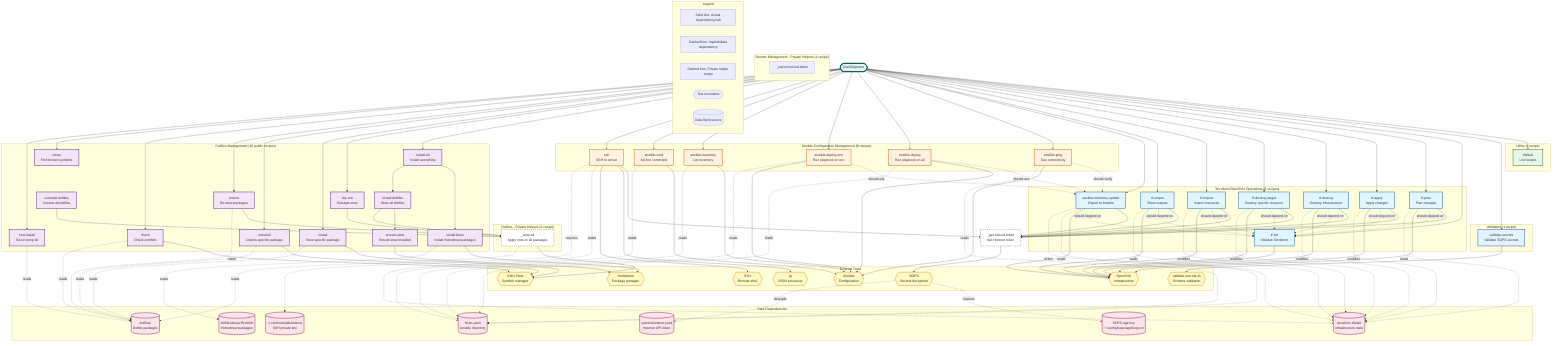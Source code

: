 graph TD
    %% ============================================================================
    %% Refactored Justfile Recipe Dependency Graph
    %% ============================================================================
    %% Generated: 2025-10-29 (Iteration 4)
    %% Source: justfile (351 total lines, 140 functional lines, 27 recipes)
    %% Changes: Extracted SOPS helper, extracted stow loop helper, added docs
    %% Functional code reduction: 160 → 140 lines (12.5% reduction)
    %% ============================================================================

    %% User entry points
    User([User/Operator])

    %% ============================================================================
    %% Recipe Nodes
    %% ============================================================================

    %% Utility
    default[default<br/>List recipes]
    validate-secrets[validate-secrets<br/>Validate SOPS secrets]

    %% Private helpers (shown with dashed outline)
    _get-hcloud-token[_get-hcloud-token<br/>Get Hetzner token]
    _stow-all[_stow-all<br/>Apply stow to all packages]

    %% Terraform/OpenTofu recipes
    tf-init[tf-init<br/>Initialize Terraform]
    tf-plan[tf-plan<br/>Plan changes]
    tf-apply[tf-apply<br/>Apply changes]
    tf-destroy[tf-destroy<br/>Destroy infrastructure]
    tf-destroy-target[tf-destroy-target<br/>Destroy specific resource]
    tf-import[tf-import<br/>Import resources]
    tf-output[tf-output<br/>Show outputs]
    ansible-inventory-update[ansible-inventory-update<br/>Export to Ansible]

    %% Ansible recipes
    ansible-ping[ansible-ping<br/>Test connectivity]
    ansible-deploy[ansible-deploy<br/>Run playbook on all]
    ansible-deploy-env[ansible-deploy-env<br/>Run playbook on env]
    ansible-inventory[ansible-inventory<br/>List inventory]
    ansible-cmd[ansible-cmd<br/>Ad-hoc command]
    ssh[ssh<br/>SSH to server]

    %% Dotfiles recipes
    install-all[install-all<br/>Install everything]
    install-brew[install-brew<br/>Install Homebrew packages]
    install-dotfiles[install-dotfiles<br/>Stow all dotfiles]
    uninstall-dotfiles[uninstall-dotfiles<br/>Unstow all dotfiles]
    ensure-stow[ensure-stow<br/>Ensure stow installed]
    dry-run[dry-run<br/>Simulate stow]
    install[install<br/>Stow specific package]
    uninstall[uninstall<br/>Unstow specific package]
    restow[restow<br/>Re-stow packages]
    check[check<br/>Check conflicts]
    clean[clean<br/>Find broken symlinks]
    test-install[test-install<br/>Test in temp dir]

    %% ============================================================================
    %% External Tools
    %% ============================================================================

    sops{{SOPS<br/>Secrets decryption}}
    tofu{{OpenTofu<br/>Infrastructure}}
    ansible{{Ansible<br/>Configuration}}
    stow{{GNU Stow<br/>Symlink manager}}
    brew{{Homebrew<br/>Package manager}}
    jq{{jq<br/>JSON processor}}
    ssh-tool{{SSH<br/>Remote shell}}
    validate-script{{validate-secrets.sh<br/>Schema validation}}

    %% ============================================================================
    %% Data Dependencies
    %% ============================================================================

    age-key[(SOPS age key<br/>~/.config/sops/age/keys.txt)]
    hetzner-secrets[(secrets/hetzner.yaml<br/>Hetzner API token)]
    tf-state[(terraform.tfstate<br/>Infrastructure state)]
    ansible-inv[(hosts.yaml<br/>Ansible inventory)]
    ssh-key[(~/.ssh/homelab/hetzner<br/>SSH private key)]
    dotfiles-dir[(dotfiles/<br/>Dotfile packages)]
    brewfile[(dotfiles/brew/.Brewfile<br/>Homebrew packages)]

    %% ============================================================================
    %% User Interactions
    %% ============================================================================

    User --> default
    User --> validate-secrets
    User --> tf-init
    User --> tf-plan
    User --> tf-apply
    User --> tf-destroy
    User --> tf-destroy-target
    User --> tf-import
    User --> tf-output
    User --> ansible-inventory-update
    User --> ansible-ping
    User --> ansible-deploy
    User --> ansible-deploy-env
    User --> ansible-inventory
    User --> ansible-cmd
    User --> ssh
    User --> install-all
    User --> dry-run
    User --> install
    User --> uninstall
    User --> restow
    User --> check
    User --> clean
    User --> test-install

    %% ============================================================================
    %% Explicit Recipe Dependencies (NOW CONSOLIDATED!)
    %% ============================================================================

    %% Validation
    validate-secrets --> validate-script

    %% CONSOLIDATED: All Terraform recipes now use single SOPS helper
    tf-plan --> _get-hcloud-token
    tf-apply --> _get-hcloud-token
    tf-destroy --> _get-hcloud-token
    tf-destroy-target --> _get-hcloud-token
    tf-import --> _get-hcloud-token
    tf-output --> _get-hcloud-token
    ansible-inventory-update --> _get-hcloud-token
    ssh --> _get-hcloud-token

    %% CONSOLIDATED: Dotfiles recipes now use single stow helper
    install-all --> install-brew
    install-all --> install-dotfiles
    install-dotfiles --> ensure-stow
    install-dotfiles --> _stow-all
    uninstall-dotfiles --> _stow-all
    dry-run --> _stow-all
    restow --> _stow-all

    %% ============================================================================
    %% Implicit Recipe Dependencies (Should exist but not declared)
    %% ============================================================================

    tf-plan -.->|should depend on| tf-init
    tf-apply -.->|should depend on| tf-init
    tf-destroy -.->|should depend on| tf-init
    tf-destroy-target -.->|should depend on| tf-init
    tf-import -.->|should depend on| tf-init
    tf-output -.->|should depend on| tf-init
    ansible-inventory-update -.->|should depend on| tf-init

    ansible-deploy -.->|should use| ansible-inventory-update
    ansible-deploy-env -.->|should use| ansible-inventory-update
    ansible-ping -.->|should verify| ansible-inventory-update

    %% ============================================================================
    %% Tool Invocations (NOW CONSOLIDATED!)
    %% ============================================================================

    %% CRITICAL IMPROVEMENT: SOPS now called ONCE by helper (was 8 times!)
    _get-hcloud-token --> sops

    %% Terraform recipes call tofu
    tf-init --> tofu
    tf-plan --> tofu
    tf-apply --> tofu
    tf-destroy --> tofu
    tf-destroy-target --> tofu
    tf-import --> tofu
    tf-output --> tofu
    ansible-inventory-update --> tofu

    %% SSH recipe calls jq and ssh
    ssh --> jq
    ssh --> ssh-tool

    %% Ansible recipes call ansible
    ansible-ping --> ansible
    ansible-deploy --> ansible
    ansible-deploy-env --> ansible
    ansible-inventory --> ansible
    ansible-cmd --> ansible

    %% CONSOLIDATED: Stow now called through helper for most recipes
    _stow-all --> stow
    install --> stow
    uninstall --> stow
    check --> stow

    %% Brew installation
    install-brew --> brew
    ensure-stow --> brew

    %% ============================================================================
    %% Data Dependencies
    %% ============================================================================

    %% SOPS requires age key and decrypts secrets
    sops -.->|requires| age-key
    sops -.->|decrypts| hetzner-secrets

    %% Terraform recipes require state
    tf-plan -.->|reads| tf-state
    tf-apply -.->|modifies| tf-state
    tf-destroy -.->|modifies| tf-state
    tf-destroy-target -.->|modifies| tf-state
    tf-import -.->|modifies| tf-state
    tf-output -.->|reads| tf-state
    ansible-inventory-update -.->|reads| tf-state
    ssh -.->|reads| tf-state

    %% Ansible inventory dependency
    ansible-inventory-update -.->|writes| ansible-inv
    ansible-ping -.->|reads| ansible-inv
    ansible-deploy -.->|reads| ansible-inv
    ansible-deploy-env -.->|reads| ansible-inv
    ansible-inventory -.->|reads| ansible-inv
    ansible-cmd -.->|reads| ansible-inv

    %% SSH key dependency
    ssh -.->|requires| ssh-key

    %% Dotfiles dependencies
    install-brew -.->|reads| brewfile
    _stow-all -.->|reads| dotfiles-dir
    install -.->|reads| dotfiles-dir
    uninstall -.->|reads| dotfiles-dir
    restow -.->|reads| dotfiles-dir
    check -.->|reads| dotfiles-dir
    test-install -.->|reads| dotfiles-dir

    %% ============================================================================
    %% Subgraph Grouping by Category
    %% ============================================================================

    subgraph validation_recipes["Validation (1 recipe)"]
        validate-secrets
    end

    subgraph secrets_helpers["Secrets Management - Private Helpers (1 recipe)"]
        _export-hcloud-token
    end

    subgraph terraform_recipes["Terraform/OpenTofu Operations (8 recipes)"]
        tf-init
        tf-plan
        tf-apply
        tf-destroy
        tf-destroy-target
        tf-import
        tf-output
        ansible-inventory-update
    end

    subgraph ansible_recipes["Ansible Configuration Management (6 recipes)"]
        ansible-ping
        ansible-deploy
        ansible-deploy-env
        ansible-inventory
        ansible-cmd
        ssh
    end

    subgraph dotfiles_helpers["Dotfiles - Private Helpers (1 recipe)"]
        _stow-all
    end

    subgraph dotfiles_recipes["Dotfiles Management (10 public recipes)"]
        install-all
        install-brew
        install-dotfiles
        uninstall-dotfiles
        ensure-stow
        dry-run
        install
        uninstall
        restow
        check
        clean
        test-install
    end

    subgraph utility_recipes["Utility (1 recipe)"]
        default
    end

    subgraph external_tools["External Tools"]
        sops
        tofu
        ansible
        stow
        brew
        jq
        ssh-tool
        validate-script
    end

    subgraph data_files["Data Dependencies"]
        age-key
        hetzner-secrets
        tf-state
        ansible-inv
        ssh-key
        dotfiles-dir
        brewfile
    end

    %% ============================================================================
    %% Styling
    %% ============================================================================

    classDef terraform fill:#e1f5ff,stroke:#01579b,stroke-width:2px
    classDef ansible fill:#fff3e0,stroke:#e65100,stroke-width:2px
    classDef dotfiles fill:#f3e5f5,stroke:#4a148c,stroke-width:2px
    classDef utility fill:#e8f5e9,stroke:#1b5e20,stroke-width:2px
    classDef validation fill:#e3f2fd,stroke:#0d47a1,stroke-width:2px
    classDef helper fill:#fff,stroke:#666,stroke-width:2px,stroke-dasharray: 5 5
    classDef tool fill:#fff9c4,stroke:#f57f17,stroke-width:2px
    classDef data fill:#fce4ec,stroke:#880e4f,stroke-width:2px
    classDef user fill:#e0f2f1,stroke:#004d40,stroke-width:3px

    class tf-init,tf-plan,tf-apply,tf-destroy,tf-destroy-target,tf-import,tf-output,ansible-inventory-update terraform
    class ansible-ping,ansible-deploy,ansible-deploy-env,ansible-inventory,ansible-cmd,ssh ansible
    class install-all,install-brew,install-dotfiles,uninstall-dotfiles,ensure-stow,dry-run,install,uninstall,restow,check,clean,test-install dotfiles
    class default utility
    class validate-secrets validation
    class _get-hcloud-token,_stow-all helper
    class sops,tofu,ansible,stow,brew,jq,ssh-tool,validate-script tool
    class age-key,hetzner-secrets,tf-state,ansible-inv,ssh-key,dotfiles-dir,brewfile data
    class User user

    %% ============================================================================
    %% Legend
    %% ============================================================================

    subgraph legend["Legend"]
        direction LR
        L1[Solid line: Actual dependency/call]
        L2[Dashed line: Implicit/data dependency]
        L3[Dashed box: Private helper recipe]
        L4{{Tool invocation}}
        L5[(Data file/resource)]
    end

    %% ============================================================================
    %% Refactoring Improvements Highlighted
    %% ============================================================================

    %% IMPROVEMENT 1: SOPS consolidation (8 duplicates → 1 helper)
    %% Old: tf-plan, tf-apply, tf-destroy, tf-destroy-target, tf-import,
    %%      tf-output, ansible-inventory-update, ssh all called SOPS directly
    %% New: All 8 recipes call _get-hcloud-token private helper

    %% IMPROVEMENT 2: Stow loop consolidation (5 duplicates → 1 helper)
    %% Old: install-dotfiles, uninstall-dotfiles, dry-run, restow all had
    %%      duplicate bash loops
    %% New: All use _stow-all private helper with different flags

    %% IMPROVEMENT 3: Added validation section
    %% New: validate-secrets recipe from I2.T6 now in dedicated section

    %% IMPROVEMENT 4: All 27 recipes now have documentation comments
    %% Old: 0 recipes had documentation
    %% New: All recipes have multi-line documentation explaining purpose,
    %%      usage, and parameters

    %% IMPROVEMENT 5: Organized into 6 logical sections
    %% Sections: Utility, Validation, Secrets Management, Terraform,
    %%          Ansible, Dotfiles

    %% IMPROVEMENT 6: Removed parameter defaults (fail early principle)
    %% Old: ssh server="" and test-install tmpdir="/tmp/..."
    %% New: ssh server: and test-install tmpdir: (required parameters)